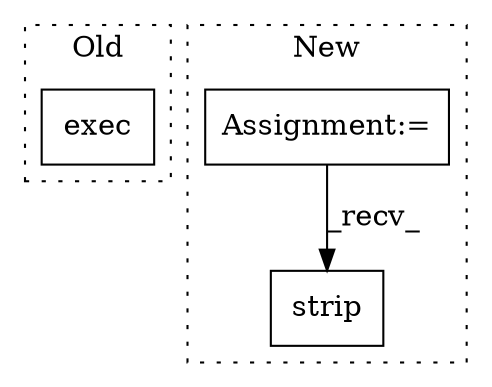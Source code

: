 digraph G {
subgraph cluster0 {
1 [label="exec" a="32" s="3261,3466" l="5,1" shape="box"];
label = "Old";
style="dotted";
}
subgraph cluster1 {
2 [label="strip" a="32" s="8556" l="7" shape="box"];
3 [label="Assignment:=" a="7" s="8636" l="20" shape="box"];
label = "New";
style="dotted";
}
3 -> 2 [label="_recv_"];
}